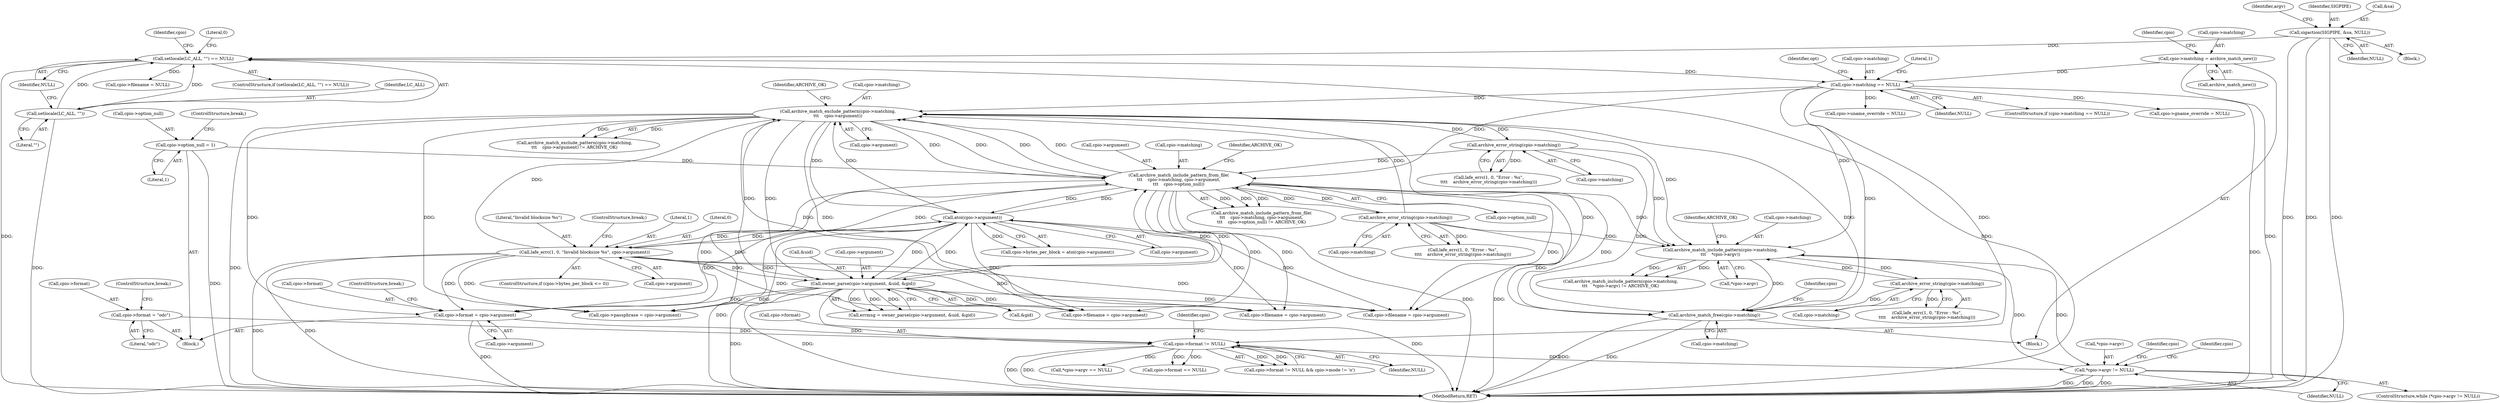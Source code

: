 digraph "0_libarchive_59357157706d47c365b2227739e17daba3607526@API" {
"1000971" [label="(Call,archive_match_free(cpio->matching))"];
"1000904" [label="(Call,archive_match_include_pattern(cpio->matching,\n\t\t\t    *cpio->argv))"];
"1000917" [label="(Call,archive_error_string(cpio->matching))"];
"1000449" [label="(Call,archive_match_exclude_pattern(cpio->matching,\n\t\t\t    cpio->argument))"];
"1000321" [label="(Call,cpio->matching == NULL)"];
"1000315" [label="(Call,cpio->matching = archive_match_new())"];
"1000211" [label="(Call,setlocale(LC_ALL, \"\") == NULL)"];
"1000212" [label="(Call,setlocale(LC_ALL, \"\"))"];
"1000201" [label="(Call,sigaction(SIGPIPE, &sa, NULL))"];
"1000461" [label="(Call,archive_error_string(cpio->matching))"];
"1000417" [label="(Call,archive_match_include_pattern_from_file(\n\t\t\t    cpio->matching, cpio->argument,\n\t\t\t    cpio->option_null))"];
"1000432" [label="(Call,archive_error_string(cpio->matching))"];
"1000392" [label="(Call,lafe_errc(1, 0, \"Invalid blocksize %s\", cpio->argument))"];
"1000382" [label="(Call,atoi(cpio->argument))"];
"1000670" [label="(Call,owner_parse(cpio->argument, &uid, &gid))"];
"1000343" [label="(Call,cpio->option_null = 1)"];
"1000895" [label="(Call,*cpio->argv != NULL)"];
"1000832" [label="(Call,cpio->format != NULL)"];
"1000401" [label="(Call,cpio->format = \"odc\")"];
"1000474" [label="(Call,cpio->format = cpio->argument)"];
"1000645" [label="(Call,cpio->passphrase = cpio->argument)"];
"1000977" [label="(Identifier,cpio)"];
"1000913" [label="(Call,lafe_errc(1, 0, \"Error : %s\",\n\t\t\t\t    archive_error_string(cpio->matching)))"];
"1000322" [label="(Call,cpio->matching)"];
"1000347" [label="(Literal,1)"];
"1000904" [label="(Call,archive_match_include_pattern(cpio->matching,\n\t\t\t    *cpio->argv))"];
"1000448" [label="(Call,archive_match_exclude_pattern(cpio->matching,\n\t\t\t    cpio->argument) != ARCHIVE_OK)"];
"1000433" [label="(Call,cpio->matching)"];
"1000406" [label="(ControlStructure,break;)"];
"1000386" [label="(ControlStructure,if (cpio->bytes_per_block <= 0))"];
"1000213" [label="(Identifier,LC_ALL)"];
"1000208" [label="(Identifier,argv)"];
"1000202" [label="(Identifier,SIGPIPE)"];
"1000832" [label="(Call,cpio->format != NULL)"];
"1000462" [label="(Call,cpio->matching)"];
"1000714" [label="(Call,cpio->gname_override = NULL)"];
"1000217" [label="(Literal,0)"];
"1000343" [label="(Call,cpio->option_null = 1)"];
"1000836" [label="(Identifier,NULL)"];
"1000341" [label="(Block,)"];
"1000392" [label="(Call,lafe_errc(1, 0, \"Invalid blocksize %s\", cpio->argument))"];
"1000424" [label="(Call,cpio->option_null)"];
"1000456" [label="(Identifier,ARCHIVE_OK)"];
"1000418" [label="(Call,cpio->matching)"];
"1000212" [label="(Call,setlocale(LC_ALL, \"\"))"];
"1000908" [label="(Call,*cpio->argv)"];
"1000416" [label="(Call,archive_match_include_pattern_from_file(\n\t\t\t    cpio->matching, cpio->argument,\n\t\t\t    cpio->option_null) != ARCHIVE_OK)"];
"1000995" [label="(MethodReturn,RET)"];
"1000912" [label="(Identifier,ARCHIVE_OK)"];
"1000427" [label="(Identifier,ARCHIVE_OK)"];
"1000478" [label="(Call,cpio->argument)"];
"1000903" [label="(Call,archive_match_include_pattern(cpio->matching,\n\t\t\t    *cpio->argv) != ARCHIVE_OK)"];
"1000971" [label="(Call,archive_match_free(cpio->matching))"];
"1000396" [label="(Call,cpio->argument)"];
"1000896" [label="(Call,*cpio->argv)"];
"1000393" [label="(Literal,1)"];
"1000475" [label="(Call,cpio->format)"];
"1000831" [label="(Call,cpio->format != NULL && cpio->mode != 'o')"];
"1000323" [label="(Identifier,cpio)"];
"1000344" [label="(Call,cpio->option_null)"];
"1000402" [label="(Call,cpio->format)"];
"1000457" [label="(Call,lafe_errc(1, 0, \"Error : %s\",\n\t\t\t\t    archive_error_string(cpio->matching)))"];
"1000895" [label="(Call,*cpio->argv != NULL)"];
"1000215" [label="(Identifier,NULL)"];
"1000315" [label="(Call,cpio->matching = archive_match_new())"];
"1000210" [label="(ControlStructure,if (setlocale(LC_ALL, \"\") == NULL))"];
"1000474" [label="(Call,cpio->format = cpio->argument)"];
"1000221" [label="(Identifier,cpio)"];
"1000394" [label="(Literal,0)"];
"1000668" [label="(Call,errmsg = owner_parse(cpio->argument, &uid, &gid))"];
"1000205" [label="(Identifier,NULL)"];
"1000591" [label="(Call,cpio->filename = cpio->argument)"];
"1000319" [label="(Call,archive_match_new())"];
"1000931" [label="(Identifier,cpio)"];
"1000449" [label="(Call,archive_match_exclude_pattern(cpio->matching,\n\t\t\t    cpio->argument))"];
"1000327" [label="(Literal,1)"];
"1000670" [label="(Call,owner_parse(cpio->argument, &uid, &gid))"];
"1000155" [label="(Block,)"];
"1000906" [label="(Identifier,cpio)"];
"1000378" [label="(Call,cpio->bytes_per_block = atoi(cpio->argument))"];
"1000316" [label="(Call,cpio->matching)"];
"1000428" [label="(Call,lafe_errc(1, 0, \"Error : %s\",\n\t\t\t\t    archive_error_string(cpio->matching)))"];
"1000421" [label="(Call,cpio->argument)"];
"1000405" [label="(Literal,\"odc\")"];
"1000201" [label="(Call,sigaction(SIGPIPE, &sa, NULL))"];
"1000674" [label="(Call,&uid)"];
"1000676" [label="(Call,&gid)"];
"1000450" [label="(Call,cpio->matching)"];
"1000972" [label="(Call,cpio->matching)"];
"1000900" [label="(Identifier,NULL)"];
"1000698" [label="(Call,cpio->uname_override = NULL)"];
"1000481" [label="(ControlStructure,break;)"];
"1000880" [label="(Call,cpio->format == NULL)"];
"1000325" [label="(Identifier,NULL)"];
"1000382" [label="(Call,atoi(cpio->argument))"];
"1000401" [label="(Call,cpio->format = \"odc\")"];
"1000833" [label="(Call,cpio->format)"];
"1000333" [label="(Identifier,opt)"];
"1000211" [label="(Call,setlocale(LC_ALL, \"\") == NULL)"];
"1000417" [label="(Call,archive_match_include_pattern_from_file(\n\t\t\t    cpio->matching, cpio->argument,\n\t\t\t    cpio->option_null))"];
"1000383" [label="(Call,cpio->argument)"];
"1000839" [label="(Identifier,cpio)"];
"1000917" [label="(Call,archive_error_string(cpio->matching))"];
"1000214" [label="(Literal,\"\")"];
"1000348" [label="(ControlStructure,break;)"];
"1000310" [label="(Call,cpio->filename = NULL)"];
"1000438" [label="(Call,cpio->filename = cpio->argument)"];
"1000432" [label="(Call,archive_error_string(cpio->matching))"];
"1000894" [label="(ControlStructure,while (*cpio->argv != NULL))"];
"1000453" [label="(Call,cpio->argument)"];
"1000399" [label="(ControlStructure,break;)"];
"1000486" [label="(Call,cpio->filename = cpio->argument)"];
"1000918" [label="(Call,cpio->matching)"];
"1000320" [label="(ControlStructure,if (cpio->matching == NULL))"];
"1000321" [label="(Call,cpio->matching == NULL)"];
"1000671" [label="(Call,cpio->argument)"];
"1000461" [label="(Call,archive_error_string(cpio->matching))"];
"1000203" [label="(Call,&sa)"];
"1000942" [label="(Call,*cpio->argv == NULL)"];
"1000395" [label="(Literal,\"Invalid blocksize %s\")"];
"1000905" [label="(Call,cpio->matching)"];
"1000184" [label="(Block,)"];
"1000971" -> "1000155"  [label="AST: "];
"1000971" -> "1000972"  [label="CFG: "];
"1000972" -> "1000971"  [label="AST: "];
"1000977" -> "1000971"  [label="CFG: "];
"1000971" -> "1000995"  [label="DDG: "];
"1000971" -> "1000995"  [label="DDG: "];
"1000904" -> "1000971"  [label="DDG: "];
"1000917" -> "1000971"  [label="DDG: "];
"1000449" -> "1000971"  [label="DDG: "];
"1000321" -> "1000971"  [label="DDG: "];
"1000461" -> "1000971"  [label="DDG: "];
"1000417" -> "1000971"  [label="DDG: "];
"1000432" -> "1000971"  [label="DDG: "];
"1000904" -> "1000903"  [label="AST: "];
"1000904" -> "1000908"  [label="CFG: "];
"1000905" -> "1000904"  [label="AST: "];
"1000908" -> "1000904"  [label="AST: "];
"1000912" -> "1000904"  [label="CFG: "];
"1000904" -> "1000895"  [label="DDG: "];
"1000904" -> "1000903"  [label="DDG: "];
"1000904" -> "1000903"  [label="DDG: "];
"1000917" -> "1000904"  [label="DDG: "];
"1000449" -> "1000904"  [label="DDG: "];
"1000321" -> "1000904"  [label="DDG: "];
"1000461" -> "1000904"  [label="DDG: "];
"1000417" -> "1000904"  [label="DDG: "];
"1000432" -> "1000904"  [label="DDG: "];
"1000895" -> "1000904"  [label="DDG: "];
"1000904" -> "1000917"  [label="DDG: "];
"1000917" -> "1000913"  [label="AST: "];
"1000917" -> "1000918"  [label="CFG: "];
"1000918" -> "1000917"  [label="AST: "];
"1000913" -> "1000917"  [label="CFG: "];
"1000917" -> "1000913"  [label="DDG: "];
"1000449" -> "1000448"  [label="AST: "];
"1000449" -> "1000453"  [label="CFG: "];
"1000450" -> "1000449"  [label="AST: "];
"1000453" -> "1000449"  [label="AST: "];
"1000456" -> "1000449"  [label="CFG: "];
"1000449" -> "1000995"  [label="DDG: "];
"1000449" -> "1000382"  [label="DDG: "];
"1000449" -> "1000417"  [label="DDG: "];
"1000449" -> "1000417"  [label="DDG: "];
"1000449" -> "1000438"  [label="DDG: "];
"1000449" -> "1000448"  [label="DDG: "];
"1000449" -> "1000448"  [label="DDG: "];
"1000321" -> "1000449"  [label="DDG: "];
"1000461" -> "1000449"  [label="DDG: "];
"1000417" -> "1000449"  [label="DDG: "];
"1000417" -> "1000449"  [label="DDG: "];
"1000432" -> "1000449"  [label="DDG: "];
"1000392" -> "1000449"  [label="DDG: "];
"1000382" -> "1000449"  [label="DDG: "];
"1000670" -> "1000449"  [label="DDG: "];
"1000449" -> "1000461"  [label="DDG: "];
"1000449" -> "1000474"  [label="DDG: "];
"1000449" -> "1000486"  [label="DDG: "];
"1000449" -> "1000591"  [label="DDG: "];
"1000449" -> "1000645"  [label="DDG: "];
"1000449" -> "1000670"  [label="DDG: "];
"1000321" -> "1000320"  [label="AST: "];
"1000321" -> "1000325"  [label="CFG: "];
"1000322" -> "1000321"  [label="AST: "];
"1000325" -> "1000321"  [label="AST: "];
"1000327" -> "1000321"  [label="CFG: "];
"1000333" -> "1000321"  [label="CFG: "];
"1000321" -> "1000995"  [label="DDG: "];
"1000315" -> "1000321"  [label="DDG: "];
"1000211" -> "1000321"  [label="DDG: "];
"1000321" -> "1000417"  [label="DDG: "];
"1000321" -> "1000698"  [label="DDG: "];
"1000321" -> "1000714"  [label="DDG: "];
"1000321" -> "1000832"  [label="DDG: "];
"1000315" -> "1000155"  [label="AST: "];
"1000315" -> "1000319"  [label="CFG: "];
"1000316" -> "1000315"  [label="AST: "];
"1000319" -> "1000315"  [label="AST: "];
"1000323" -> "1000315"  [label="CFG: "];
"1000315" -> "1000995"  [label="DDG: "];
"1000211" -> "1000210"  [label="AST: "];
"1000211" -> "1000215"  [label="CFG: "];
"1000212" -> "1000211"  [label="AST: "];
"1000215" -> "1000211"  [label="AST: "];
"1000217" -> "1000211"  [label="CFG: "];
"1000221" -> "1000211"  [label="CFG: "];
"1000211" -> "1000995"  [label="DDG: "];
"1000211" -> "1000995"  [label="DDG: "];
"1000212" -> "1000211"  [label="DDG: "];
"1000212" -> "1000211"  [label="DDG: "];
"1000201" -> "1000211"  [label="DDG: "];
"1000211" -> "1000310"  [label="DDG: "];
"1000212" -> "1000214"  [label="CFG: "];
"1000213" -> "1000212"  [label="AST: "];
"1000214" -> "1000212"  [label="AST: "];
"1000215" -> "1000212"  [label="CFG: "];
"1000212" -> "1000995"  [label="DDG: "];
"1000201" -> "1000184"  [label="AST: "];
"1000201" -> "1000205"  [label="CFG: "];
"1000202" -> "1000201"  [label="AST: "];
"1000203" -> "1000201"  [label="AST: "];
"1000205" -> "1000201"  [label="AST: "];
"1000208" -> "1000201"  [label="CFG: "];
"1000201" -> "1000995"  [label="DDG: "];
"1000201" -> "1000995"  [label="DDG: "];
"1000201" -> "1000995"  [label="DDG: "];
"1000461" -> "1000457"  [label="AST: "];
"1000461" -> "1000462"  [label="CFG: "];
"1000462" -> "1000461"  [label="AST: "];
"1000457" -> "1000461"  [label="CFG: "];
"1000461" -> "1000417"  [label="DDG: "];
"1000461" -> "1000457"  [label="DDG: "];
"1000417" -> "1000416"  [label="AST: "];
"1000417" -> "1000424"  [label="CFG: "];
"1000418" -> "1000417"  [label="AST: "];
"1000421" -> "1000417"  [label="AST: "];
"1000424" -> "1000417"  [label="AST: "];
"1000427" -> "1000417"  [label="CFG: "];
"1000417" -> "1000995"  [label="DDG: "];
"1000417" -> "1000995"  [label="DDG: "];
"1000417" -> "1000382"  [label="DDG: "];
"1000417" -> "1000416"  [label="DDG: "];
"1000417" -> "1000416"  [label="DDG: "];
"1000417" -> "1000416"  [label="DDG: "];
"1000432" -> "1000417"  [label="DDG: "];
"1000392" -> "1000417"  [label="DDG: "];
"1000382" -> "1000417"  [label="DDG: "];
"1000670" -> "1000417"  [label="DDG: "];
"1000343" -> "1000417"  [label="DDG: "];
"1000417" -> "1000432"  [label="DDG: "];
"1000417" -> "1000438"  [label="DDG: "];
"1000417" -> "1000474"  [label="DDG: "];
"1000417" -> "1000486"  [label="DDG: "];
"1000417" -> "1000591"  [label="DDG: "];
"1000417" -> "1000645"  [label="DDG: "];
"1000417" -> "1000670"  [label="DDG: "];
"1000432" -> "1000428"  [label="AST: "];
"1000432" -> "1000433"  [label="CFG: "];
"1000433" -> "1000432"  [label="AST: "];
"1000428" -> "1000432"  [label="CFG: "];
"1000432" -> "1000428"  [label="DDG: "];
"1000392" -> "1000386"  [label="AST: "];
"1000392" -> "1000396"  [label="CFG: "];
"1000393" -> "1000392"  [label="AST: "];
"1000394" -> "1000392"  [label="AST: "];
"1000395" -> "1000392"  [label="AST: "];
"1000396" -> "1000392"  [label="AST: "];
"1000399" -> "1000392"  [label="CFG: "];
"1000392" -> "1000995"  [label="DDG: "];
"1000392" -> "1000995"  [label="DDG: "];
"1000392" -> "1000382"  [label="DDG: "];
"1000382" -> "1000392"  [label="DDG: "];
"1000392" -> "1000438"  [label="DDG: "];
"1000392" -> "1000474"  [label="DDG: "];
"1000392" -> "1000486"  [label="DDG: "];
"1000392" -> "1000591"  [label="DDG: "];
"1000392" -> "1000645"  [label="DDG: "];
"1000392" -> "1000670"  [label="DDG: "];
"1000382" -> "1000378"  [label="AST: "];
"1000382" -> "1000383"  [label="CFG: "];
"1000383" -> "1000382"  [label="AST: "];
"1000378" -> "1000382"  [label="CFG: "];
"1000382" -> "1000995"  [label="DDG: "];
"1000382" -> "1000378"  [label="DDG: "];
"1000670" -> "1000382"  [label="DDG: "];
"1000382" -> "1000438"  [label="DDG: "];
"1000382" -> "1000474"  [label="DDG: "];
"1000382" -> "1000486"  [label="DDG: "];
"1000382" -> "1000591"  [label="DDG: "];
"1000382" -> "1000645"  [label="DDG: "];
"1000382" -> "1000670"  [label="DDG: "];
"1000670" -> "1000668"  [label="AST: "];
"1000670" -> "1000676"  [label="CFG: "];
"1000671" -> "1000670"  [label="AST: "];
"1000674" -> "1000670"  [label="AST: "];
"1000676" -> "1000670"  [label="AST: "];
"1000668" -> "1000670"  [label="CFG: "];
"1000670" -> "1000995"  [label="DDG: "];
"1000670" -> "1000995"  [label="DDG: "];
"1000670" -> "1000995"  [label="DDG: "];
"1000670" -> "1000438"  [label="DDG: "];
"1000670" -> "1000474"  [label="DDG: "];
"1000670" -> "1000486"  [label="DDG: "];
"1000670" -> "1000591"  [label="DDG: "];
"1000670" -> "1000645"  [label="DDG: "];
"1000670" -> "1000668"  [label="DDG: "];
"1000670" -> "1000668"  [label="DDG: "];
"1000670" -> "1000668"  [label="DDG: "];
"1000343" -> "1000341"  [label="AST: "];
"1000343" -> "1000347"  [label="CFG: "];
"1000344" -> "1000343"  [label="AST: "];
"1000347" -> "1000343"  [label="AST: "];
"1000348" -> "1000343"  [label="CFG: "];
"1000343" -> "1000995"  [label="DDG: "];
"1000895" -> "1000894"  [label="AST: "];
"1000895" -> "1000900"  [label="CFG: "];
"1000896" -> "1000895"  [label="AST: "];
"1000900" -> "1000895"  [label="AST: "];
"1000906" -> "1000895"  [label="CFG: "];
"1000931" -> "1000895"  [label="CFG: "];
"1000895" -> "1000995"  [label="DDG: "];
"1000895" -> "1000995"  [label="DDG: "];
"1000895" -> "1000995"  [label="DDG: "];
"1000832" -> "1000895"  [label="DDG: "];
"1000832" -> "1000831"  [label="AST: "];
"1000832" -> "1000836"  [label="CFG: "];
"1000833" -> "1000832"  [label="AST: "];
"1000836" -> "1000832"  [label="AST: "];
"1000839" -> "1000832"  [label="CFG: "];
"1000831" -> "1000832"  [label="CFG: "];
"1000832" -> "1000995"  [label="DDG: "];
"1000832" -> "1000995"  [label="DDG: "];
"1000832" -> "1000831"  [label="DDG: "];
"1000832" -> "1000831"  [label="DDG: "];
"1000401" -> "1000832"  [label="DDG: "];
"1000474" -> "1000832"  [label="DDG: "];
"1000832" -> "1000880"  [label="DDG: "];
"1000832" -> "1000880"  [label="DDG: "];
"1000832" -> "1000942"  [label="DDG: "];
"1000401" -> "1000341"  [label="AST: "];
"1000401" -> "1000405"  [label="CFG: "];
"1000402" -> "1000401"  [label="AST: "];
"1000405" -> "1000401"  [label="AST: "];
"1000406" -> "1000401"  [label="CFG: "];
"1000474" -> "1000341"  [label="AST: "];
"1000474" -> "1000478"  [label="CFG: "];
"1000475" -> "1000474"  [label="AST: "];
"1000478" -> "1000474"  [label="AST: "];
"1000481" -> "1000474"  [label="CFG: "];
"1000474" -> "1000995"  [label="DDG: "];
}
